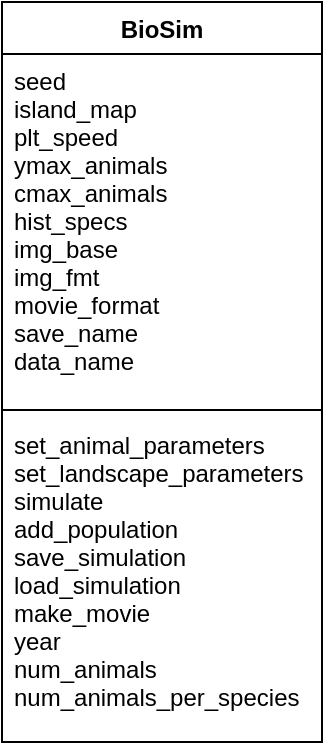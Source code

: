 <mxfile version="13.2.6" type="device"><diagram id="_Fr6kI_EVoIXoDhYMAGh" name="Page-1"><mxGraphModel dx="665" dy="369" grid="1" gridSize="10" guides="1" tooltips="1" connect="1" arrows="1" fold="1" page="1" pageScale="1" pageWidth="827" pageHeight="1169" math="0" shadow="0"><root><mxCell id="0"/><mxCell id="1" parent="0"/><mxCell id="pHuHRRNPIPnj4g-rG393-1" value="BioSim" style="swimlane;fontStyle=1;align=center;verticalAlign=top;childLayout=stackLayout;horizontal=1;startSize=26;horizontalStack=0;resizeParent=1;resizeParentMax=0;resizeLast=0;collapsible=1;marginBottom=0;" parent="1" vertex="1"><mxGeometry x="210" y="60" width="160" height="370" as="geometry"/></mxCell><mxCell id="pHuHRRNPIPnj4g-rG393-2" value="seed&#10;island_map&#10;plt_speed&#10;ymax_animals&#10;cmax_animals&#10;hist_specs&#10;img_base&#10;img_fmt&#10;movie_format&#10;save_name&#10;data_name" style="text;strokeColor=none;fillColor=none;align=left;verticalAlign=top;spacingLeft=4;spacingRight=4;overflow=hidden;rotatable=0;points=[[0,0.5],[1,0.5]];portConstraint=eastwest;" parent="pHuHRRNPIPnj4g-rG393-1" vertex="1"><mxGeometry y="26" width="160" height="174" as="geometry"/></mxCell><mxCell id="pHuHRRNPIPnj4g-rG393-3" value="" style="line;strokeWidth=1;fillColor=none;align=left;verticalAlign=middle;spacingTop=-1;spacingLeft=3;spacingRight=3;rotatable=0;labelPosition=right;points=[];portConstraint=eastwest;" parent="pHuHRRNPIPnj4g-rG393-1" vertex="1"><mxGeometry y="200" width="160" height="8" as="geometry"/></mxCell><mxCell id="pHuHRRNPIPnj4g-rG393-4" value="set_animal_parameters&#10;set_landscape_parameters&#10;simulate&#10;add_population&#10;save_simulation&#10;load_simulation&#10;make_movie&#10;year&#10;num_animals&#10;num_animals_per_species" style="text;strokeColor=none;fillColor=none;align=left;verticalAlign=top;spacingLeft=4;spacingRight=4;overflow=hidden;rotatable=0;points=[[0,0.5],[1,0.5]];portConstraint=eastwest;" parent="pHuHRRNPIPnj4g-rG393-1" vertex="1"><mxGeometry y="208" width="160" height="162" as="geometry"/></mxCell></root></mxGraphModel></diagram></mxfile>